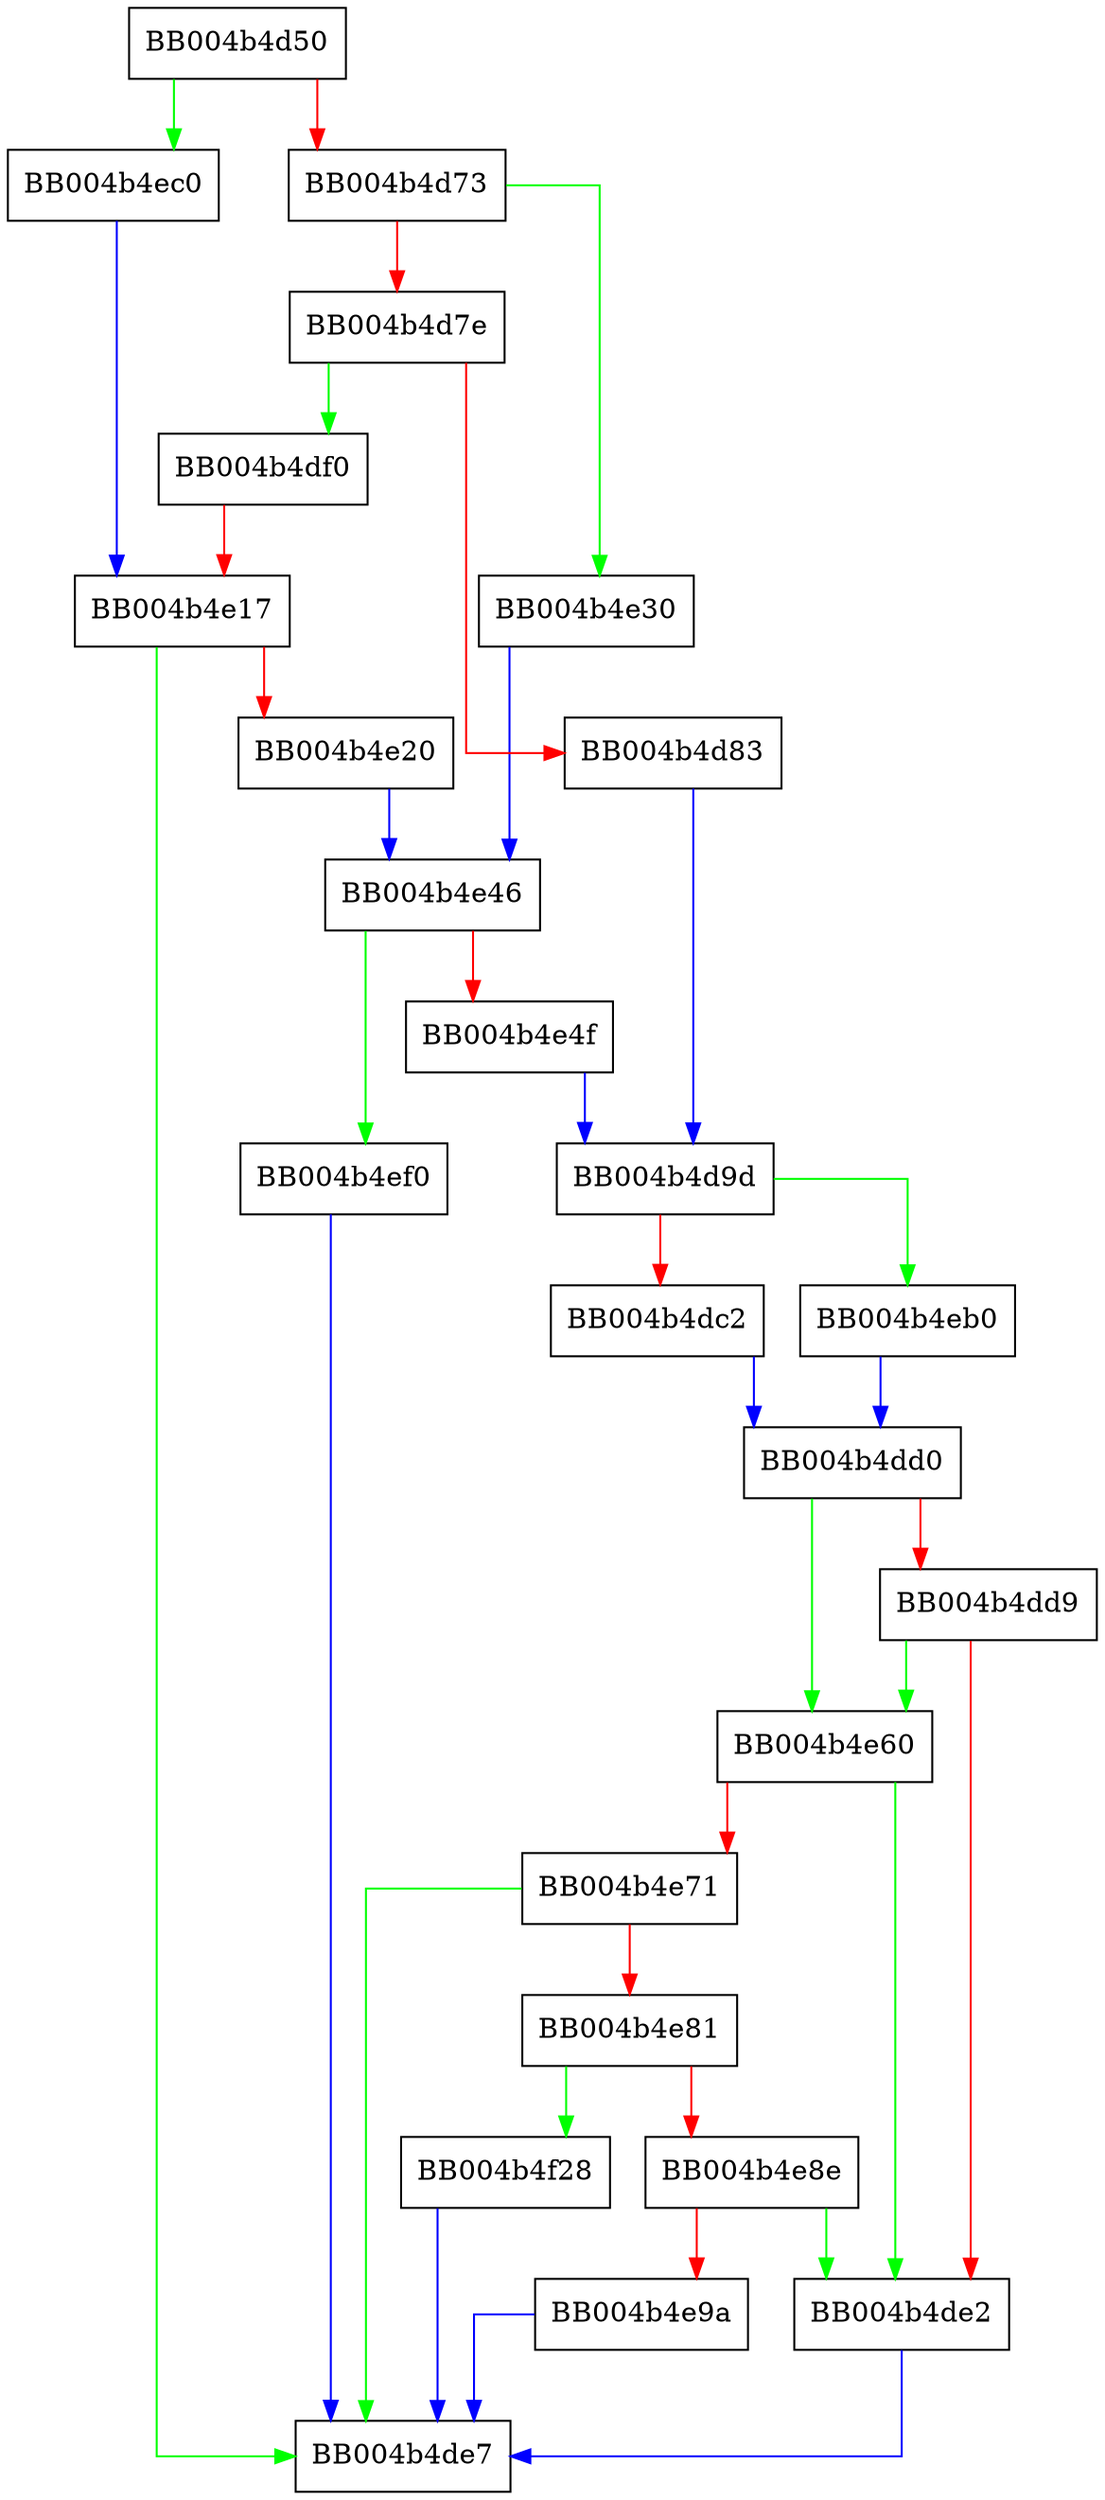 digraph ossl_quic_get_stream_write_error_code {
  node [shape="box"];
  graph [splines=ortho];
  BB004b4d50 -> BB004b4ec0 [color="green"];
  BB004b4d50 -> BB004b4d73 [color="red"];
  BB004b4d73 -> BB004b4e30 [color="green"];
  BB004b4d73 -> BB004b4d7e [color="red"];
  BB004b4d7e -> BB004b4df0 [color="green"];
  BB004b4d7e -> BB004b4d83 [color="red"];
  BB004b4d83 -> BB004b4d9d [color="blue"];
  BB004b4d9d -> BB004b4eb0 [color="green"];
  BB004b4d9d -> BB004b4dc2 [color="red"];
  BB004b4dc2 -> BB004b4dd0 [color="blue"];
  BB004b4dd0 -> BB004b4e60 [color="green"];
  BB004b4dd0 -> BB004b4dd9 [color="red"];
  BB004b4dd9 -> BB004b4e60 [color="green"];
  BB004b4dd9 -> BB004b4de2 [color="red"];
  BB004b4de2 -> BB004b4de7 [color="blue"];
  BB004b4df0 -> BB004b4e17 [color="red"];
  BB004b4e17 -> BB004b4de7 [color="green"];
  BB004b4e17 -> BB004b4e20 [color="red"];
  BB004b4e20 -> BB004b4e46 [color="blue"];
  BB004b4e30 -> BB004b4e46 [color="blue"];
  BB004b4e46 -> BB004b4ef0 [color="green"];
  BB004b4e46 -> BB004b4e4f [color="red"];
  BB004b4e4f -> BB004b4d9d [color="blue"];
  BB004b4e60 -> BB004b4de2 [color="green"];
  BB004b4e60 -> BB004b4e71 [color="red"];
  BB004b4e71 -> BB004b4de7 [color="green"];
  BB004b4e71 -> BB004b4e81 [color="red"];
  BB004b4e81 -> BB004b4f28 [color="green"];
  BB004b4e81 -> BB004b4e8e [color="red"];
  BB004b4e8e -> BB004b4de2 [color="green"];
  BB004b4e8e -> BB004b4e9a [color="red"];
  BB004b4e9a -> BB004b4de7 [color="blue"];
  BB004b4eb0 -> BB004b4dd0 [color="blue"];
  BB004b4ec0 -> BB004b4e17 [color="blue"];
  BB004b4ef0 -> BB004b4de7 [color="blue"];
  BB004b4f28 -> BB004b4de7 [color="blue"];
}